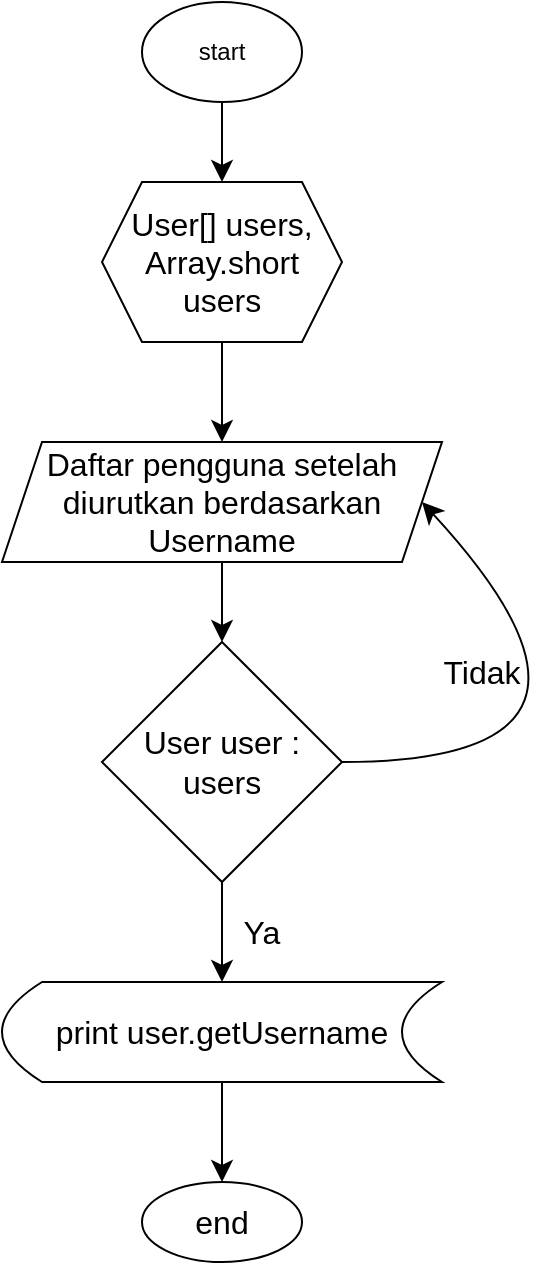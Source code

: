 <mxfile version="22.0.6" type="device">
  <diagram name="Page-1" id="HgxZA9Y6GpX3M1Rzw_rJ">
    <mxGraphModel dx="725" dy="852" grid="1" gridSize="10" guides="1" tooltips="1" connect="1" arrows="1" fold="1" page="1" pageScale="1" pageWidth="850" pageHeight="1100" math="0" shadow="0">
      <root>
        <mxCell id="0" />
        <mxCell id="1" parent="0" />
        <mxCell id="cMaAQOgIN0vgOz73kH4q-2" value="" style="edgeStyle=none;curved=1;rounded=0;orthogonalLoop=1;jettySize=auto;html=1;fontSize=12;startSize=8;endSize=8;" edge="1" parent="1" source="BM7QpU8WgZZPGswXD2BU-1" target="cMaAQOgIN0vgOz73kH4q-1">
          <mxGeometry relative="1" as="geometry" />
        </mxCell>
        <mxCell id="BM7QpU8WgZZPGswXD2BU-1" value="start" style="ellipse;whiteSpace=wrap;html=1;" parent="1" vertex="1">
          <mxGeometry x="80" y="60" width="80" height="50" as="geometry" />
        </mxCell>
        <mxCell id="cMaAQOgIN0vgOz73kH4q-4" value="" style="edgeStyle=none;curved=1;rounded=0;orthogonalLoop=1;jettySize=auto;html=1;fontSize=12;startSize=8;endSize=8;" edge="1" parent="1" source="cMaAQOgIN0vgOz73kH4q-1" target="cMaAQOgIN0vgOz73kH4q-3">
          <mxGeometry relative="1" as="geometry" />
        </mxCell>
        <mxCell id="cMaAQOgIN0vgOz73kH4q-1" value="User[] users, Array.short users" style="shape=hexagon;perimeter=hexagonPerimeter2;whiteSpace=wrap;html=1;fixedSize=1;fontSize=16;" vertex="1" parent="1">
          <mxGeometry x="60" y="150" width="120" height="80" as="geometry" />
        </mxCell>
        <mxCell id="cMaAQOgIN0vgOz73kH4q-6" value="" style="edgeStyle=none;curved=1;rounded=0;orthogonalLoop=1;jettySize=auto;html=1;fontSize=12;startSize=8;endSize=8;" edge="1" parent="1" source="cMaAQOgIN0vgOz73kH4q-3" target="cMaAQOgIN0vgOz73kH4q-5">
          <mxGeometry relative="1" as="geometry" />
        </mxCell>
        <mxCell id="cMaAQOgIN0vgOz73kH4q-3" value="Daftar pengguna setelah diurutkan berdasarkan Username" style="shape=parallelogram;perimeter=parallelogramPerimeter;whiteSpace=wrap;html=1;fixedSize=1;fontSize=16;" vertex="1" parent="1">
          <mxGeometry x="10" y="280" width="220" height="60" as="geometry" />
        </mxCell>
        <mxCell id="cMaAQOgIN0vgOz73kH4q-11" value="" style="edgeStyle=none;curved=1;rounded=0;orthogonalLoop=1;jettySize=auto;html=1;fontSize=12;startSize=8;endSize=8;" edge="1" parent="1" source="cMaAQOgIN0vgOz73kH4q-5" target="cMaAQOgIN0vgOz73kH4q-10">
          <mxGeometry relative="1" as="geometry" />
        </mxCell>
        <mxCell id="cMaAQOgIN0vgOz73kH4q-5" value="User user : users" style="rhombus;whiteSpace=wrap;html=1;fontSize=16;" vertex="1" parent="1">
          <mxGeometry x="60" y="380" width="120" height="120" as="geometry" />
        </mxCell>
        <mxCell id="cMaAQOgIN0vgOz73kH4q-16" value="" style="edgeStyle=none;curved=1;rounded=0;orthogonalLoop=1;jettySize=auto;html=1;fontSize=12;startSize=8;endSize=8;" edge="1" parent="1" source="cMaAQOgIN0vgOz73kH4q-10" target="cMaAQOgIN0vgOz73kH4q-15">
          <mxGeometry relative="1" as="geometry" />
        </mxCell>
        <mxCell id="cMaAQOgIN0vgOz73kH4q-10" value="print user.getUsername" style="shape=dataStorage;whiteSpace=wrap;html=1;fixedSize=1;fontSize=16;" vertex="1" parent="1">
          <mxGeometry x="10" y="550" width="220" height="50" as="geometry" />
        </mxCell>
        <mxCell id="cMaAQOgIN0vgOz73kH4q-12" value="" style="endArrow=classic;html=1;rounded=0;fontSize=12;startSize=8;endSize=8;curved=1;exitX=1;exitY=0.5;exitDx=0;exitDy=0;entryX=1;entryY=0.5;entryDx=0;entryDy=0;" edge="1" parent="1" source="cMaAQOgIN0vgOz73kH4q-5" target="cMaAQOgIN0vgOz73kH4q-3">
          <mxGeometry width="50" height="50" relative="1" as="geometry">
            <mxPoint x="150" y="460" as="sourcePoint" />
            <mxPoint x="200" y="410" as="targetPoint" />
            <Array as="points">
              <mxPoint x="340" y="440" />
            </Array>
          </mxGeometry>
        </mxCell>
        <mxCell id="cMaAQOgIN0vgOz73kH4q-13" value="Ya" style="text;html=1;strokeColor=none;fillColor=none;align=center;verticalAlign=middle;whiteSpace=wrap;rounded=0;fontSize=16;" vertex="1" parent="1">
          <mxGeometry x="110" y="510" width="60" height="30" as="geometry" />
        </mxCell>
        <mxCell id="cMaAQOgIN0vgOz73kH4q-14" value="Tidak" style="text;html=1;strokeColor=none;fillColor=none;align=center;verticalAlign=middle;whiteSpace=wrap;rounded=0;fontSize=16;" vertex="1" parent="1">
          <mxGeometry x="220" y="380" width="60" height="30" as="geometry" />
        </mxCell>
        <mxCell id="cMaAQOgIN0vgOz73kH4q-15" value="end" style="ellipse;whiteSpace=wrap;html=1;fontSize=16;" vertex="1" parent="1">
          <mxGeometry x="80" y="650" width="80" height="40" as="geometry" />
        </mxCell>
      </root>
    </mxGraphModel>
  </diagram>
</mxfile>
